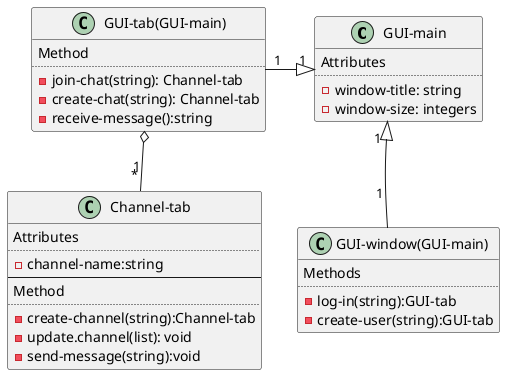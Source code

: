 @startuml
class GUI-main{
        Attributes
        ..
        -window-title: string
        -window-size: integers
}

class GUI-window(GUI-main){
        Methods
        ..
        -log-in(string):GUI-tab
        -create-user(string):GUI-tab
}

"GUI-window(GUI-main)" "1 \n " -up-|> " 1 " "GUI-main"
"GUI-main" -[hidden]down- "GUI-window(GUI-main)"
"GUI-tab(GUI-main)" "1" -right-|> "1" "GUI-main"
class GUI-tab(GUI-main){
        Method
        ..
        -join-chat(string): Channel-tab
        -create-chat(string): Channel-tab
        -receive-message():string
}

"GUI-tab(GUI-main)" "\n1 " o-down- " * " "Channel-tab"


class Channel-tab{
        Attributes
        ..
        -channel-name:string
        --
        Method
        ..
        -create-channel(string):Channel-tab
        -update.channel(list): void
        -send-message(string):void
}


@enduml